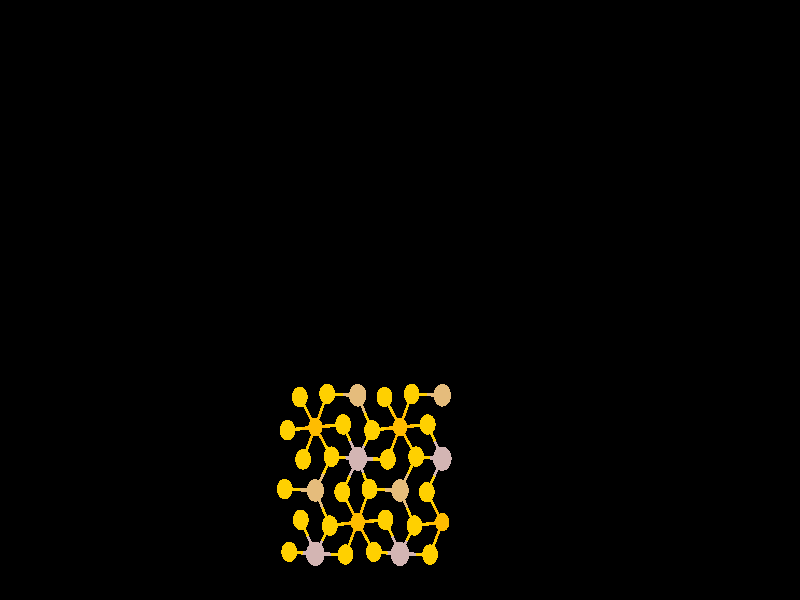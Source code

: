#include "colors.inc"
#include "finish.inc"

global_settings {assumed_gamma 1 max_trace_level 6}
background {color White transmit 1.0}
camera {orthographic
  right -60.94*x up 35.19*y
  direction 1.00*z
  location <0,0,50.00> look_at <0,0,0>}


light_source {<  2.00,   3.00,  40.00> color White
  area_light <0.70, 0, 0>, <0, 0.70, 0>, 3, 3
  adaptive 1 jitter}
// no fog
#declare simple = finish {phong 0.7}
#declare pale = finish {ambient 0.5 diffuse 0.85 roughness 0.001 specular 0.200 }
#declare intermediate = finish {ambient 0.3 diffuse 0.6 specular 0.1 roughness 0.04}
#declare vmd = finish {ambient 0.0 diffuse 0.65 phong 0.1 phong_size 40.0 specular 0.5 }
#declare jmol = finish {ambient 0.2 diffuse 0.6 specular 1 roughness 0.001 metallic}
#declare ase2 = finish {ambient 0.05 brilliance 3 diffuse 0.6 metallic specular 0.7 roughness 0.04 reflection 0.15}
#declare ase3 = finish {ambient 0.15 brilliance 2 diffuse 0.6 metallic specular 1.0 roughness 0.001 reflection 0.0}
#declare glass = finish {ambient 0.05 diffuse 0.3 specular 1.0 roughness 0.001}
#declare glass2 = finish {ambient 0.01 diffuse 0.3 specular 1.0 reflection 0.25 roughness 0.001}
#declare Rcell = 0.000;
#declare Rbond = 0.100;

#macro atom(LOC, R, COL, TRANS, FIN)
  sphere{LOC, R texture{pigment{color COL transmit TRANS} finish{FIN}}}
#end
#macro constrain(LOC, R, COL, TRANS FIN)
union{torus{R, Rcell rotate 45*z texture{pigment{color COL transmit TRANS} finish{FIN}}}
     torus{R, Rcell rotate -45*z texture{pigment{color COL transmit TRANS} finish{FIN}}}
     translate LOC}
#end

cylinder {< -9.67, -16.75, -33.47>, < 29.02, -16.75, -33.47>, Rcell pigment {Black}}
cylinder {<-29.02,  16.75, -33.47>, <  9.67,  16.75, -33.47>, Rcell pigment {Black}}
cylinder {<-29.02,  16.75,   0.00>, <  9.67,  16.75,   0.00>, Rcell pigment {Black}}
cylinder {< -9.67, -16.75,   0.00>, < 29.02, -16.75,   0.00>, Rcell pigment {Black}}
cylinder {< -9.67, -16.75, -33.47>, <-29.02,  16.75, -33.47>, Rcell pigment {Black}}
cylinder {< 29.02, -16.75, -33.47>, <  9.67,  16.75, -33.47>, Rcell pigment {Black}}
cylinder {< 29.02, -16.75,   0.00>, <  9.67,  16.75,   0.00>, Rcell pigment {Black}}
cylinder {< -9.67, -16.75,   0.00>, <-29.02,  16.75,   0.00>, Rcell pigment {Black}}
cylinder {< -9.67, -16.75, -33.47>, < -9.67, -16.75,   0.00>, Rcell pigment {Black}}
cylinder {< 29.02, -16.75, -33.47>, < 29.02, -16.75,   0.00>, Rcell pigment {Black}}
cylinder {<  9.67,  16.75, -33.47>, <  9.67,  16.75,   0.00>, Rcell pigment {Black}}
cylinder {<-29.02,  16.75, -33.47>, <-29.02,  16.75,   0.00>, Rcell pigment {Black}}
atom(< -6.45, -14.89, -16.97>, 0.71, rgb <0.65, 0.46, 0.45>, 0.0, ase3) // #0
atom(< -8.78, -11.09, -14.88>, 0.60, rgb <1.00, 0.63, 0.00>, 0.0, ase3) // #1
atom(< -8.44, -14.77, -14.88>, 0.60, rgb <1.00, 0.63, 0.00>, 0.0, ase3) // #2
atom(< -7.56, -12.89, -18.45>, 0.60, rgb <1.00, 0.63, 0.00>, 0.0, ase3) // #3
atom(< -0.00, -14.89, -16.97>, 0.71, rgb <0.65, 0.46, 0.45>, 0.0, ase3) // #4
atom(< -3.22, -13.03, -15.57>, 0.54, rgb <1.00, 0.50, 0.00>, 0.0, ase3) // #5
atom(< -3.22, -13.03, -17.86>, 0.54, rgb <1.00, 0.50, 0.00>, 0.0, ase3) // #6
atom(< -2.33, -11.09, -14.88>, 0.60, rgb <1.00, 0.63, 0.00>, 0.0, ase3) // #7
atom(< -1.99, -14.77, -14.88>, 0.60, rgb <1.00, 0.63, 0.00>, 0.0, ase3) // #8
atom(< -5.35, -13.23, -14.88>, 0.60, rgb <1.00, 0.63, 0.00>, 0.0, ase3) // #9
atom(< -1.11, -12.89, -18.45>, 0.60, rgb <1.00, 0.63, 0.00>, 0.0, ase3) // #10
atom(< -4.16, -14.93, -18.45>, 0.60, rgb <1.00, 0.63, 0.00>, 0.0, ase3) // #11
atom(< -4.40, -11.27, -18.45>, 0.60, rgb <1.00, 0.63, 0.00>, 0.0, ase3) // #12
atom(< -6.45, -11.17, -15.25>, 0.66, rgb <0.78, 0.50, 0.20>, 0.0, ase3) // #13
atom(< -3.22,  -9.31, -16.97>, 0.71, rgb <0.65, 0.46, 0.45>, 0.0, ase3) // #14
atom(< -6.45,  -7.45, -15.57>, 0.54, rgb <1.00, 0.50, 0.00>, 0.0, ase3) // #15
atom(< -6.45,  -7.45, -17.86>, 0.54, rgb <1.00, 0.50, 0.00>, 0.0, ase3) // #16
atom(< -5.55,  -5.51, -14.88>, 0.60, rgb <1.00, 0.63, 0.00>, 0.0, ase3) // #17
atom(< -5.22,  -9.19, -14.88>, 0.60, rgb <1.00, 0.63, 0.00>, 0.0, ase3) // #18
atom(< -8.57,  -7.64, -14.88>, 0.60, rgb <1.00, 0.63, 0.00>, 0.0, ase3) // #19
atom(< -4.33,  -7.30, -18.45>, 0.60, rgb <1.00, 0.63, 0.00>, 0.0, ase3) // #20
atom(< -7.38,  -9.35, -18.45>, 0.60, rgb <1.00, 0.63, 0.00>, 0.0, ase3) // #21
atom(< -7.63,  -5.69, -18.45>, 0.60, rgb <1.00, 0.63, 0.00>, 0.0, ase3) // #22
atom(<  3.22, -13.03, -15.57>, 0.54, rgb <1.00, 0.50, 0.00>, 0.0, ase3) // #23
atom(<  3.22, -13.03, -17.86>, 0.54, rgb <1.00, 0.50, 0.00>, 0.0, ase3) // #24
atom(<  1.10, -13.23, -14.88>, 0.60, rgb <1.00, 0.63, 0.00>, 0.0, ase3) // #25
atom(<  2.29, -14.93, -18.45>, 0.60, rgb <1.00, 0.63, 0.00>, 0.0, ase3) // #26
atom(<  2.04, -11.27, -18.45>, 0.60, rgb <1.00, 0.63, 0.00>, 0.0, ase3) // #27
atom(< -0.00, -11.17, -15.25>, 0.66, rgb <0.78, 0.50, 0.20>, 0.0, ase3) // #28
atom(<  3.22,  -9.31, -16.97>, 0.71, rgb <0.65, 0.46, 0.45>, 0.0, ase3) // #29
atom(< -0.00,  -7.45, -15.57>, 0.54, rgb <1.00, 0.50, 0.00>, 0.0, ase3) // #30
atom(< -0.00,  -7.45, -17.86>, 0.54, rgb <1.00, 0.50, 0.00>, 0.0, ase3) // #31
atom(<  0.89,  -5.51, -14.88>, 0.60, rgb <1.00, 0.63, 0.00>, 0.0, ase3) // #32
atom(<  1.23,  -9.19, -14.88>, 0.60, rgb <1.00, 0.63, 0.00>, 0.0, ase3) // #33
atom(< -2.13,  -7.64, -14.88>, 0.60, rgb <1.00, 0.63, 0.00>, 0.0, ase3) // #34
atom(<  2.11,  -7.30, -18.45>, 0.60, rgb <1.00, 0.63, 0.00>, 0.0, ase3) // #35
atom(< -0.93,  -9.35, -18.45>, 0.60, rgb <1.00, 0.63, 0.00>, 0.0, ase3) // #36
atom(< -1.18,  -5.69, -18.45>, 0.60, rgb <1.00, 0.63, 0.00>, 0.0, ase3) // #37
atom(< -3.22,  -5.59, -15.25>, 0.66, rgb <0.78, 0.50, 0.20>, 0.0, ase3) // #38
atom(<  3.22,  -5.59, -15.25>, 0.66, rgb <0.78, 0.50, 0.20>, 0.0, ase3) // #39
cylinder {< -6.45, -14.89, -16.97>, < -7.45, -14.83, -15.92>, Rbond texture{pigment {color rgb <0.65, 0.46, 0.45> transmit 0.0} finish{ase3}}}
cylinder {< -8.44, -14.77, -14.88>, < -7.45, -14.83, -15.92>, Rbond texture{pigment {color rgb <1.00, 0.63, 0.00> transmit 0.0} finish{ase3}}}
cylinder {< -6.45, -14.89, -16.97>, < -5.30, -14.91, -17.71>, Rbond texture{pigment {color rgb <0.65, 0.46, 0.45> transmit 0.0} finish{ase3}}}
cylinder {< -4.16, -14.93, -18.45>, < -5.30, -14.91, -17.71>, Rbond texture{pigment {color rgb <1.00, 0.63, 0.00> transmit 0.0} finish{ase3}}}
cylinder {< -6.45, -14.89, -16.97>, < -5.90, -14.06, -15.92>, Rbond texture{pigment {color rgb <0.65, 0.46, 0.45> transmit 0.0} finish{ase3}}}
cylinder {< -5.35, -13.23, -14.88>, < -5.90, -14.06, -15.92>, Rbond texture{pigment {color rgb <1.00, 0.63, 0.00> transmit 0.0} finish{ase3}}}
cylinder {< -6.45, -14.89, -16.97>, < -7.00, -13.89, -17.71>, Rbond texture{pigment {color rgb <0.65, 0.46, 0.45> transmit 0.0} finish{ase3}}}
cylinder {< -7.56, -12.89, -18.45>, < -7.00, -13.89, -17.71>, Rbond texture{pigment {color rgb <1.00, 0.63, 0.00> transmit 0.0} finish{ase3}}}
cylinder {< -8.78, -11.09, -14.88>, < -7.61, -11.13, -15.07>, Rbond texture{pigment {color rgb <1.00, 0.63, 0.00> transmit 0.0} finish{ase3}}}
cylinder {< -6.45, -11.17, -15.25>, < -7.61, -11.13, -15.07>, Rbond texture{pigment {color rgb <0.78, 0.50, 0.20> transmit 0.0} finish{ase3}}}
cylinder {< -0.00, -14.89, -16.97>, < -0.56, -13.89, -17.71>, Rbond texture{pigment {color rgb <0.65, 0.46, 0.45> transmit 0.0} finish{ase3}}}
cylinder {< -1.11, -12.89, -18.45>, < -0.56, -13.89, -17.71>, Rbond texture{pigment {color rgb <1.00, 0.63, 0.00> transmit 0.0} finish{ase3}}}
cylinder {< -0.00, -14.89, -16.97>, < -1.00, -14.83, -15.92>, Rbond texture{pigment {color rgb <0.65, 0.46, 0.45> transmit 0.0} finish{ase3}}}
cylinder {< -1.99, -14.77, -14.88>, < -1.00, -14.83, -15.92>, Rbond texture{pigment {color rgb <1.00, 0.63, 0.00> transmit 0.0} finish{ase3}}}
cylinder {< -0.00, -14.89, -16.97>, <  1.15, -14.91, -17.71>, Rbond texture{pigment {color rgb <0.65, 0.46, 0.45> transmit 0.0} finish{ase3}}}
cylinder {<  2.29, -14.93, -18.45>, <  1.15, -14.91, -17.71>, Rbond texture{pigment {color rgb <1.00, 0.63, 0.00> transmit 0.0} finish{ase3}}}
cylinder {< -0.00, -14.89, -16.97>, <  0.55, -14.06, -15.92>, Rbond texture{pigment {color rgb <0.65, 0.46, 0.45> transmit 0.0} finish{ase3}}}
cylinder {<  1.10, -13.23, -14.88>, <  0.55, -14.06, -15.92>, Rbond texture{pigment {color rgb <1.00, 0.63, 0.00> transmit 0.0} finish{ase3}}}
cylinder {< -3.22, -13.03, -15.57>, < -3.22, -13.03, -16.72>, Rbond texture{pigment {color rgb <1.00, 0.50, 0.00> transmit 0.0} finish{ase3}}}
cylinder {< -3.22, -13.03, -17.86>, < -3.22, -13.03, -16.72>, Rbond texture{pigment {color rgb <1.00, 0.50, 0.00> transmit 0.0} finish{ase3}}}
cylinder {< -3.22, -13.03, -15.57>, < -4.29, -13.13, -15.23>, Rbond texture{pigment {color rgb <1.00, 0.50, 0.00> transmit 0.0} finish{ase3}}}
cylinder {< -5.35, -13.23, -14.88>, < -4.29, -13.13, -15.23>, Rbond texture{pigment {color rgb <1.00, 0.63, 0.00> transmit 0.0} finish{ase3}}}
cylinder {< -3.22, -13.03, -15.57>, < -2.61, -13.90, -15.23>, Rbond texture{pigment {color rgb <1.00, 0.50, 0.00> transmit 0.0} finish{ase3}}}
cylinder {< -1.99, -14.77, -14.88>, < -2.61, -13.90, -15.23>, Rbond texture{pigment {color rgb <1.00, 0.63, 0.00> transmit 0.0} finish{ase3}}}
cylinder {< -3.22, -13.03, -15.57>, < -2.78, -12.06, -15.23>, Rbond texture{pigment {color rgb <1.00, 0.50, 0.00> transmit 0.0} finish{ase3}}}
cylinder {< -2.33, -11.09, -14.88>, < -2.78, -12.06, -15.23>, Rbond texture{pigment {color rgb <1.00, 0.63, 0.00> transmit 0.0} finish{ase3}}}
cylinder {< -3.22, -13.03, -17.86>, < -2.17, -12.96, -18.15>, Rbond texture{pigment {color rgb <1.00, 0.50, 0.00> transmit 0.0} finish{ase3}}}
cylinder {< -1.11, -12.89, -18.45>, < -2.17, -12.96, -18.15>, Rbond texture{pigment {color rgb <1.00, 0.63, 0.00> transmit 0.0} finish{ase3}}}
cylinder {< -3.22, -13.03, -17.86>, < -3.69, -13.98, -18.15>, Rbond texture{pigment {color rgb <1.00, 0.50, 0.00> transmit 0.0} finish{ase3}}}
cylinder {< -4.16, -14.93, -18.45>, < -3.69, -13.98, -18.15>, Rbond texture{pigment {color rgb <1.00, 0.63, 0.00> transmit 0.0} finish{ase3}}}
cylinder {< -3.22, -13.03, -17.86>, < -3.81, -12.15, -18.15>, Rbond texture{pigment {color rgb <1.00, 0.50, 0.00> transmit 0.0} finish{ase3}}}
cylinder {< -4.40, -11.27, -18.45>, < -3.81, -12.15, -18.15>, Rbond texture{pigment {color rgb <1.00, 0.63, 0.00> transmit 0.0} finish{ase3}}}
cylinder {< -2.33, -11.09, -14.88>, < -1.17, -11.13, -15.07>, Rbond texture{pigment {color rgb <1.00, 0.63, 0.00> transmit 0.0} finish{ase3}}}
cylinder {< -0.00, -11.17, -15.25>, < -1.17, -11.13, -15.07>, Rbond texture{pigment {color rgb <0.78, 0.50, 0.20> transmit 0.0} finish{ase3}}}
cylinder {< -2.33, -11.09, -14.88>, < -2.78, -10.20, -15.92>, Rbond texture{pigment {color rgb <1.00, 0.63, 0.00> transmit 0.0} finish{ase3}}}
cylinder {< -3.22,  -9.31, -16.97>, < -2.78, -10.20, -15.92>, Rbond texture{pigment {color rgb <0.65, 0.46, 0.45> transmit 0.0} finish{ase3}}}
cylinder {< -5.35, -13.23, -14.88>, < -5.90, -12.20, -15.07>, Rbond texture{pigment {color rgb <1.00, 0.63, 0.00> transmit 0.0} finish{ase3}}}
cylinder {< -6.45, -11.17, -15.25>, < -5.90, -12.20, -15.07>, Rbond texture{pigment {color rgb <0.78, 0.50, 0.20> transmit 0.0} finish{ase3}}}
cylinder {< -4.40, -11.27, -18.45>, < -3.81, -10.29, -17.71>, Rbond texture{pigment {color rgb <1.00, 0.63, 0.00> transmit 0.0} finish{ase3}}}
cylinder {< -3.22,  -9.31, -16.97>, < -3.81, -10.29, -17.71>, Rbond texture{pigment {color rgb <0.65, 0.46, 0.45> transmit 0.0} finish{ase3}}}
cylinder {< -3.22,  -9.31, -16.97>, < -2.08,  -9.33, -17.71>, Rbond texture{pigment {color rgb <0.65, 0.46, 0.45> transmit 0.0} finish{ase3}}}
cylinder {< -0.93,  -9.35, -18.45>, < -2.08,  -9.33, -17.71>, Rbond texture{pigment {color rgb <1.00, 0.63, 0.00> transmit 0.0} finish{ase3}}}
cylinder {< -3.22,  -9.31, -16.97>, < -2.68,  -8.47, -15.92>, Rbond texture{pigment {color rgb <0.65, 0.46, 0.45> transmit 0.0} finish{ase3}}}
cylinder {< -2.13,  -7.64, -14.88>, < -2.68,  -8.47, -15.92>, Rbond texture{pigment {color rgb <1.00, 0.63, 0.00> transmit 0.0} finish{ase3}}}
cylinder {< -3.22,  -9.31, -16.97>, < -4.22,  -9.25, -15.92>, Rbond texture{pigment {color rgb <0.65, 0.46, 0.45> transmit 0.0} finish{ase3}}}
cylinder {< -5.22,  -9.19, -14.88>, < -4.22,  -9.25, -15.92>, Rbond texture{pigment {color rgb <1.00, 0.63, 0.00> transmit 0.0} finish{ase3}}}
cylinder {< -3.22,  -9.31, -16.97>, < -3.78,  -8.31, -17.71>, Rbond texture{pigment {color rgb <0.65, 0.46, 0.45> transmit 0.0} finish{ase3}}}
cylinder {< -4.33,  -7.30, -18.45>, < -3.78,  -8.31, -17.71>, Rbond texture{pigment {color rgb <1.00, 0.63, 0.00> transmit 0.0} finish{ase3}}}
cylinder {< -6.45,  -7.45, -15.57>, < -7.51,  -7.54, -15.23>, Rbond texture{pigment {color rgb <1.00, 0.50, 0.00> transmit 0.0} finish{ase3}}}
cylinder {< -8.57,  -7.64, -14.88>, < -7.51,  -7.54, -15.23>, Rbond texture{pigment {color rgb <1.00, 0.63, 0.00> transmit 0.0} finish{ase3}}}
cylinder {< -6.45,  -7.45, -15.57>, < -6.00,  -6.48, -15.23>, Rbond texture{pigment {color rgb <1.00, 0.50, 0.00> transmit 0.0} finish{ase3}}}
cylinder {< -5.55,  -5.51, -14.88>, < -6.00,  -6.48, -15.23>, Rbond texture{pigment {color rgb <1.00, 0.63, 0.00> transmit 0.0} finish{ase3}}}
cylinder {< -6.45,  -7.45, -15.57>, < -6.45,  -7.45, -16.72>, Rbond texture{pigment {color rgb <1.00, 0.50, 0.00> transmit 0.0} finish{ase3}}}
cylinder {< -6.45,  -7.45, -17.86>, < -6.45,  -7.45, -16.72>, Rbond texture{pigment {color rgb <1.00, 0.50, 0.00> transmit 0.0} finish{ase3}}}
cylinder {< -6.45,  -7.45, -17.86>, < -7.04,  -6.57, -18.15>, Rbond texture{pigment {color rgb <1.00, 0.50, 0.00> transmit 0.0} finish{ase3}}}
cylinder {< -7.63,  -5.69, -18.45>, < -7.04,  -6.57, -18.15>, Rbond texture{pigment {color rgb <1.00, 0.63, 0.00> transmit 0.0} finish{ase3}}}
cylinder {< -6.45,  -7.45, -17.86>, < -5.39,  -7.38, -18.15>, Rbond texture{pigment {color rgb <1.00, 0.50, 0.00> transmit 0.0} finish{ase3}}}
cylinder {< -4.33,  -7.30, -18.45>, < -5.39,  -7.38, -18.15>, Rbond texture{pigment {color rgb <1.00, 0.63, 0.00> transmit 0.0} finish{ase3}}}
cylinder {< -6.45,  -7.45, -17.86>, < -6.92,  -8.40, -18.15>, Rbond texture{pigment {color rgb <1.00, 0.50, 0.00> transmit 0.0} finish{ase3}}}
cylinder {< -7.38,  -9.35, -18.45>, < -6.92,  -8.40, -18.15>, Rbond texture{pigment {color rgb <1.00, 0.63, 0.00> transmit 0.0} finish{ase3}}}
cylinder {< -5.55,  -5.51, -14.88>, < -4.39,  -5.55, -15.07>, Rbond texture{pigment {color rgb <1.00, 0.63, 0.00> transmit 0.0} finish{ase3}}}
cylinder {< -3.22,  -5.59, -15.25>, < -4.39,  -5.55, -15.07>, Rbond texture{pigment {color rgb <0.78, 0.50, 0.20> transmit 0.0} finish{ase3}}}
cylinder {< -5.22,  -9.19, -14.88>, < -5.83,  -8.32, -15.23>, Rbond texture{pigment {color rgb <1.00, 0.63, 0.00> transmit 0.0} finish{ase3}}}
cylinder {< -6.45,  -7.45, -15.57>, < -5.83,  -8.32, -15.23>, Rbond texture{pigment {color rgb <1.00, 0.50, 0.00> transmit 0.0} finish{ase3}}}
cylinder {< -5.22,  -9.19, -14.88>, < -5.83, -10.18, -15.07>, Rbond texture{pigment {color rgb <1.00, 0.63, 0.00> transmit 0.0} finish{ase3}}}
cylinder {< -6.45, -11.17, -15.25>, < -5.83, -10.18, -15.07>, Rbond texture{pigment {color rgb <0.78, 0.50, 0.20> transmit 0.0} finish{ase3}}}
cylinder {<  3.22, -13.03, -15.57>, <  2.16, -13.13, -15.23>, Rbond texture{pigment {color rgb <1.00, 0.50, 0.00> transmit 0.0} finish{ase3}}}
cylinder {<  1.10, -13.23, -14.88>, <  2.16, -13.13, -15.23>, Rbond texture{pigment {color rgb <1.00, 0.63, 0.00> transmit 0.0} finish{ase3}}}
cylinder {<  3.22, -13.03, -15.57>, <  3.22, -13.03, -16.72>, Rbond texture{pigment {color rgb <1.00, 0.50, 0.00> transmit 0.0} finish{ase3}}}
cylinder {<  3.22, -13.03, -17.86>, <  3.22, -13.03, -16.72>, Rbond texture{pigment {color rgb <1.00, 0.50, 0.00> transmit 0.0} finish{ase3}}}
cylinder {<  3.22, -13.03, -17.86>, <  2.76, -13.98, -18.15>, Rbond texture{pigment {color rgb <1.00, 0.50, 0.00> transmit 0.0} finish{ase3}}}
cylinder {<  2.29, -14.93, -18.45>, <  2.76, -13.98, -18.15>, Rbond texture{pigment {color rgb <1.00, 0.63, 0.00> transmit 0.0} finish{ase3}}}
cylinder {<  3.22, -13.03, -17.86>, <  2.63, -12.15, -18.15>, Rbond texture{pigment {color rgb <1.00, 0.50, 0.00> transmit 0.0} finish{ase3}}}
cylinder {<  2.04, -11.27, -18.45>, <  2.63, -12.15, -18.15>, Rbond texture{pigment {color rgb <1.00, 0.63, 0.00> transmit 0.0} finish{ase3}}}
cylinder {<  1.10, -13.23, -14.88>, <  0.55, -12.20, -15.07>, Rbond texture{pigment {color rgb <1.00, 0.63, 0.00> transmit 0.0} finish{ase3}}}
cylinder {< -0.00, -11.17, -15.25>, <  0.55, -12.20, -15.07>, Rbond texture{pigment {color rgb <0.78, 0.50, 0.20> transmit 0.0} finish{ase3}}}
cylinder {<  2.04, -11.27, -18.45>, <  2.63, -10.29, -17.71>, Rbond texture{pigment {color rgb <1.00, 0.63, 0.00> transmit 0.0} finish{ase3}}}
cylinder {<  3.22,  -9.31, -16.97>, <  2.63, -10.29, -17.71>, Rbond texture{pigment {color rgb <0.65, 0.46, 0.45> transmit 0.0} finish{ase3}}}
cylinder {< -0.00, -11.17, -15.25>, <  0.62, -10.18, -15.07>, Rbond texture{pigment {color rgb <0.78, 0.50, 0.20> transmit 0.0} finish{ase3}}}
cylinder {<  1.23,  -9.19, -14.88>, <  0.62, -10.18, -15.07>, Rbond texture{pigment {color rgb <1.00, 0.63, 0.00> transmit 0.0} finish{ase3}}}
cylinder {<  3.22,  -9.31, -16.97>, <  2.23,  -9.25, -15.92>, Rbond texture{pigment {color rgb <0.65, 0.46, 0.45> transmit 0.0} finish{ase3}}}
cylinder {<  1.23,  -9.19, -14.88>, <  2.23,  -9.25, -15.92>, Rbond texture{pigment {color rgb <1.00, 0.63, 0.00> transmit 0.0} finish{ase3}}}
cylinder {<  3.22,  -9.31, -16.97>, <  2.67,  -8.31, -17.71>, Rbond texture{pigment {color rgb <0.65, 0.46, 0.45> transmit 0.0} finish{ase3}}}
cylinder {<  2.11,  -7.30, -18.45>, <  2.67,  -8.31, -17.71>, Rbond texture{pigment {color rgb <1.00, 0.63, 0.00> transmit 0.0} finish{ase3}}}
cylinder {< -0.00,  -7.45, -15.57>, < -1.06,  -7.54, -15.23>, Rbond texture{pigment {color rgb <1.00, 0.50, 0.00> transmit 0.0} finish{ase3}}}
cylinder {< -2.13,  -7.64, -14.88>, < -1.06,  -7.54, -15.23>, Rbond texture{pigment {color rgb <1.00, 0.63, 0.00> transmit 0.0} finish{ase3}}}
cylinder {< -0.00,  -7.45, -15.57>, < -0.00,  -7.45, -16.72>, Rbond texture{pigment {color rgb <1.00, 0.50, 0.00> transmit 0.0} finish{ase3}}}
cylinder {< -0.00,  -7.45, -17.86>, < -0.00,  -7.45, -16.72>, Rbond texture{pigment {color rgb <1.00, 0.50, 0.00> transmit 0.0} finish{ase3}}}
cylinder {< -0.00,  -7.45, -15.57>, <  0.45,  -6.48, -15.23>, Rbond texture{pigment {color rgb <1.00, 0.50, 0.00> transmit 0.0} finish{ase3}}}
cylinder {<  0.89,  -5.51, -14.88>, <  0.45,  -6.48, -15.23>, Rbond texture{pigment {color rgb <1.00, 0.63, 0.00> transmit 0.0} finish{ase3}}}
cylinder {< -0.00,  -7.45, -15.57>, <  0.62,  -8.32, -15.23>, Rbond texture{pigment {color rgb <1.00, 0.50, 0.00> transmit 0.0} finish{ase3}}}
cylinder {<  1.23,  -9.19, -14.88>, <  0.62,  -8.32, -15.23>, Rbond texture{pigment {color rgb <1.00, 0.63, 0.00> transmit 0.0} finish{ase3}}}
cylinder {< -0.00,  -7.45, -17.86>, < -0.47,  -8.40, -18.15>, Rbond texture{pigment {color rgb <1.00, 0.50, 0.00> transmit 0.0} finish{ase3}}}
cylinder {< -0.93,  -9.35, -18.45>, < -0.47,  -8.40, -18.15>, Rbond texture{pigment {color rgb <1.00, 0.63, 0.00> transmit 0.0} finish{ase3}}}
cylinder {< -0.00,  -7.45, -17.86>, < -0.59,  -6.57, -18.15>, Rbond texture{pigment {color rgb <1.00, 0.50, 0.00> transmit 0.0} finish{ase3}}}
cylinder {< -1.18,  -5.69, -18.45>, < -0.59,  -6.57, -18.15>, Rbond texture{pigment {color rgb <1.00, 0.63, 0.00> transmit 0.0} finish{ase3}}}
cylinder {< -0.00,  -7.45, -17.86>, <  1.06,  -7.38, -18.15>, Rbond texture{pigment {color rgb <1.00, 0.50, 0.00> transmit 0.0} finish{ase3}}}
cylinder {<  2.11,  -7.30, -18.45>, <  1.06,  -7.38, -18.15>, Rbond texture{pigment {color rgb <1.00, 0.63, 0.00> transmit 0.0} finish{ase3}}}
cylinder {<  0.89,  -5.51, -14.88>, <  2.06,  -5.55, -15.07>, Rbond texture{pigment {color rgb <1.00, 0.63, 0.00> transmit 0.0} finish{ase3}}}
cylinder {<  3.22,  -5.59, -15.25>, <  2.06,  -5.55, -15.07>, Rbond texture{pigment {color rgb <0.78, 0.50, 0.20> transmit 0.0} finish{ase3}}}
cylinder {< -2.13,  -7.64, -14.88>, < -2.68,  -6.61, -15.07>, Rbond texture{pigment {color rgb <1.00, 0.63, 0.00> transmit 0.0} finish{ase3}}}
cylinder {< -3.22,  -5.59, -15.25>, < -2.68,  -6.61, -15.07>, Rbond texture{pigment {color rgb <0.78, 0.50, 0.20> transmit 0.0} finish{ase3}}}
// no constraints

